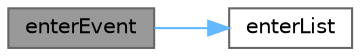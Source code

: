 digraph "enterEvent"
{
 // LATEX_PDF_SIZE
  bgcolor="transparent";
  edge [fontname=Helvetica,fontsize=10,labelfontname=Helvetica,labelfontsize=10];
  node [fontname=Helvetica,fontsize=10,shape=box,height=0.2,width=0.4];
  rankdir="LR";
  Node1 [id="Node000001",label="enterEvent",height=0.2,width=0.4,color="gray40", fillcolor="grey60", style="filled", fontcolor="black",tooltip="进入事件"];
  Node1 -> Node2 [id="edge1_Node000001_Node000002",color="steelblue1",style="solid",tooltip=" "];
  Node2 [id="Node000002",label="enterList",height=0.2,width=0.4,color="grey40", fillcolor="white", style="filled",URL="$class_music_repo_list.html#a3306d901607423e365cbcc01e85e8f20",tooltip="进入列表信号"];
}
